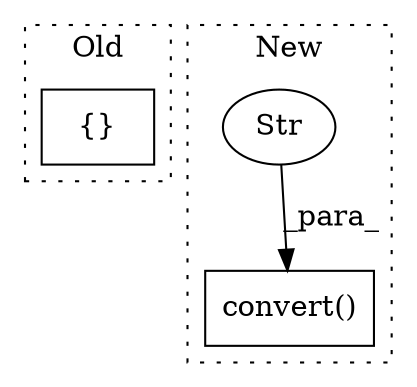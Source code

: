 digraph G {
subgraph cluster0 {
1 [label="{}" a="95" s="20796,20869" l="14,10" shape="box"];
label = "Old";
style="dotted";
}
subgraph cluster1 {
2 [label="convert()" a="75" s="20909,20943" l="29,1" shape="box"];
3 [label="Str" a="66" s="20938" l="5" shape="ellipse"];
label = "New";
style="dotted";
}
3 -> 2 [label="_para_"];
}